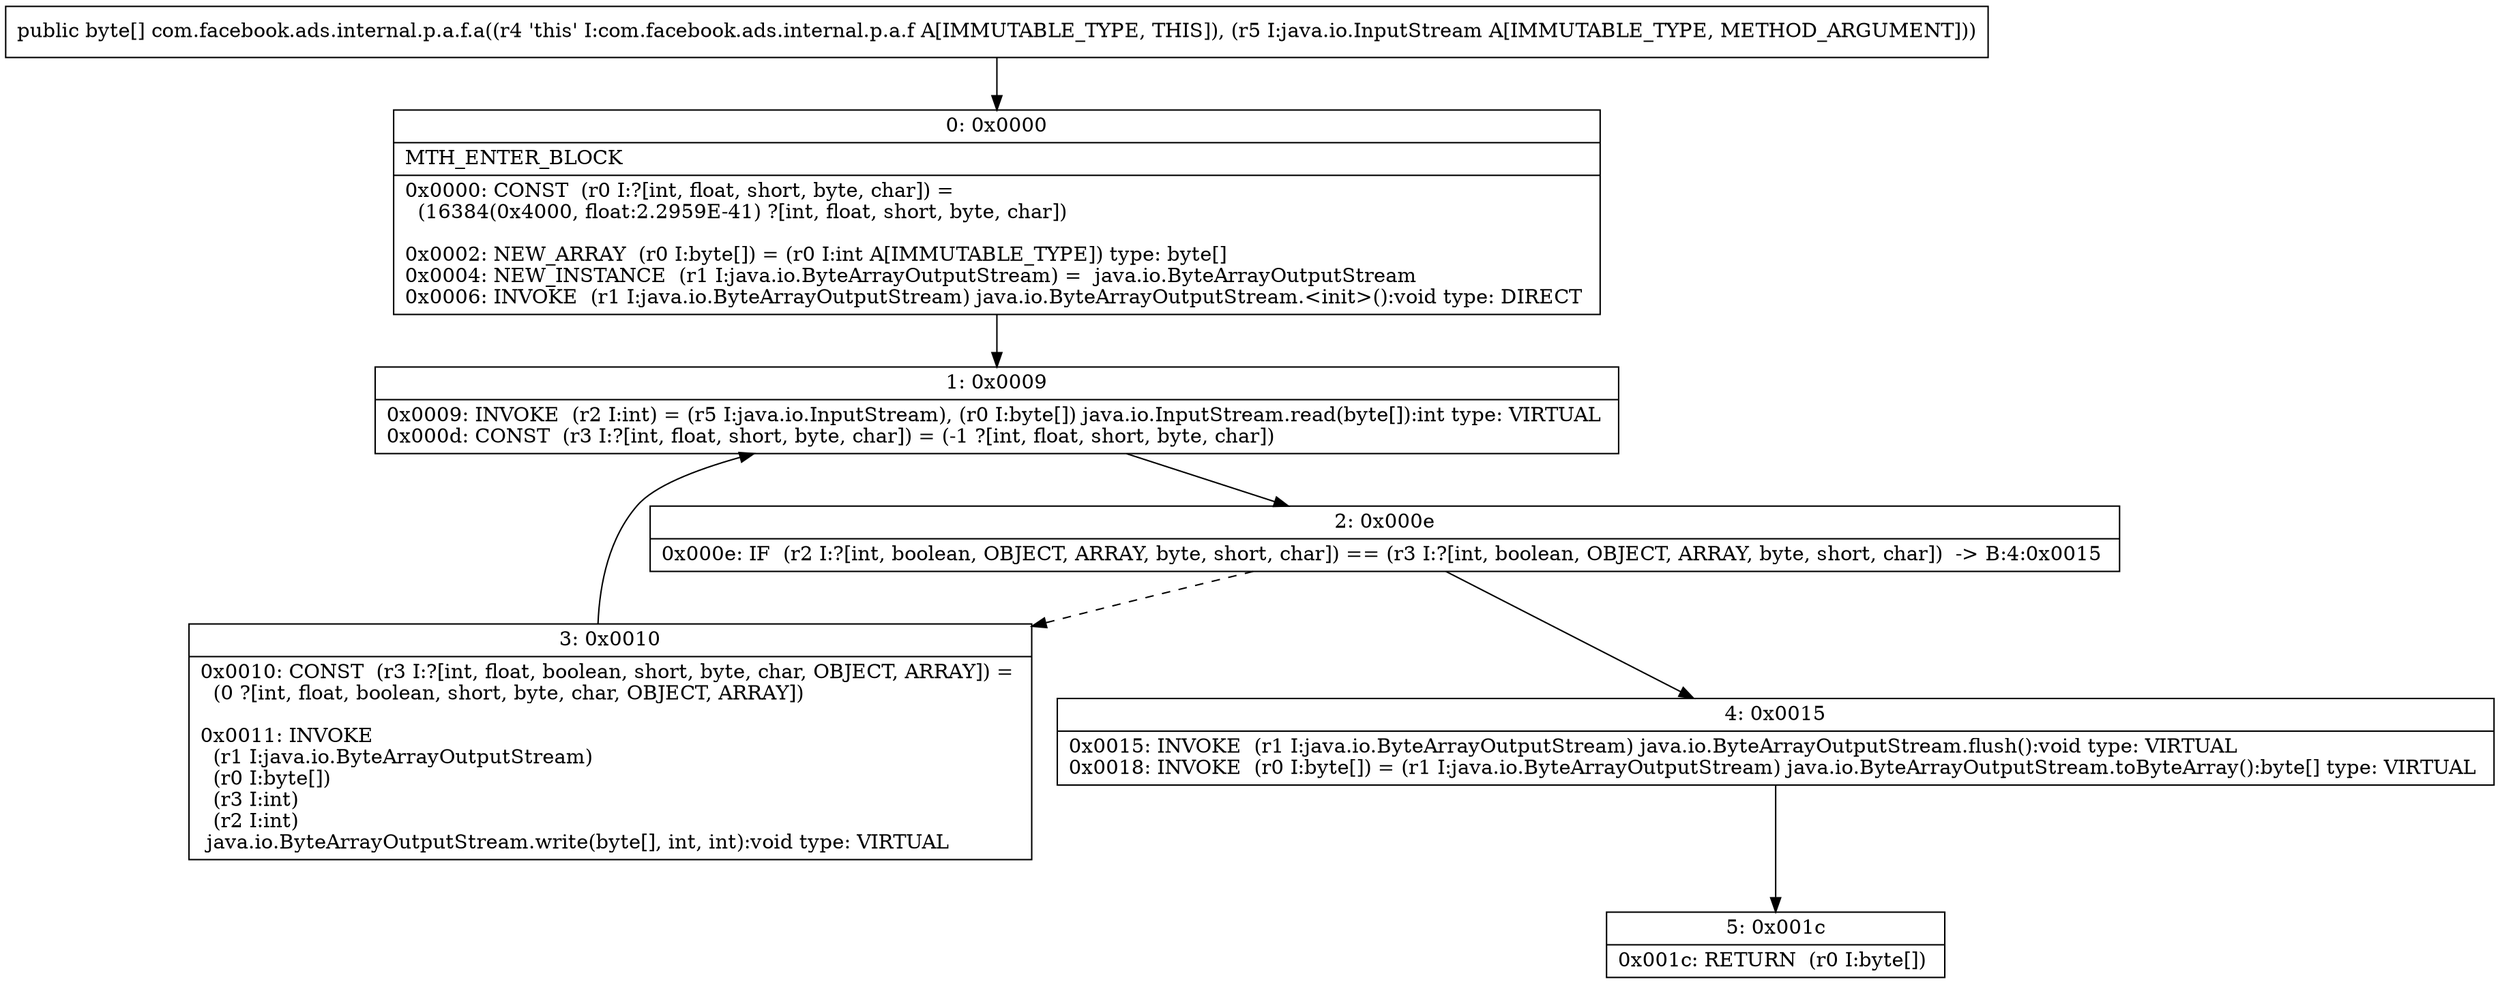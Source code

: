 digraph "CFG forcom.facebook.ads.internal.p.a.f.a(Ljava\/io\/InputStream;)[B" {
Node_0 [shape=record,label="{0\:\ 0x0000|MTH_ENTER_BLOCK\l|0x0000: CONST  (r0 I:?[int, float, short, byte, char]) = \l  (16384(0x4000, float:2.2959E\-41) ?[int, float, short, byte, char])\l \l0x0002: NEW_ARRAY  (r0 I:byte[]) = (r0 I:int A[IMMUTABLE_TYPE]) type: byte[] \l0x0004: NEW_INSTANCE  (r1 I:java.io.ByteArrayOutputStream) =  java.io.ByteArrayOutputStream \l0x0006: INVOKE  (r1 I:java.io.ByteArrayOutputStream) java.io.ByteArrayOutputStream.\<init\>():void type: DIRECT \l}"];
Node_1 [shape=record,label="{1\:\ 0x0009|0x0009: INVOKE  (r2 I:int) = (r5 I:java.io.InputStream), (r0 I:byte[]) java.io.InputStream.read(byte[]):int type: VIRTUAL \l0x000d: CONST  (r3 I:?[int, float, short, byte, char]) = (\-1 ?[int, float, short, byte, char]) \l}"];
Node_2 [shape=record,label="{2\:\ 0x000e|0x000e: IF  (r2 I:?[int, boolean, OBJECT, ARRAY, byte, short, char]) == (r3 I:?[int, boolean, OBJECT, ARRAY, byte, short, char])  \-\> B:4:0x0015 \l}"];
Node_3 [shape=record,label="{3\:\ 0x0010|0x0010: CONST  (r3 I:?[int, float, boolean, short, byte, char, OBJECT, ARRAY]) = \l  (0 ?[int, float, boolean, short, byte, char, OBJECT, ARRAY])\l \l0x0011: INVOKE  \l  (r1 I:java.io.ByteArrayOutputStream)\l  (r0 I:byte[])\l  (r3 I:int)\l  (r2 I:int)\l java.io.ByteArrayOutputStream.write(byte[], int, int):void type: VIRTUAL \l}"];
Node_4 [shape=record,label="{4\:\ 0x0015|0x0015: INVOKE  (r1 I:java.io.ByteArrayOutputStream) java.io.ByteArrayOutputStream.flush():void type: VIRTUAL \l0x0018: INVOKE  (r0 I:byte[]) = (r1 I:java.io.ByteArrayOutputStream) java.io.ByteArrayOutputStream.toByteArray():byte[] type: VIRTUAL \l}"];
Node_5 [shape=record,label="{5\:\ 0x001c|0x001c: RETURN  (r0 I:byte[]) \l}"];
MethodNode[shape=record,label="{public byte[] com.facebook.ads.internal.p.a.f.a((r4 'this' I:com.facebook.ads.internal.p.a.f A[IMMUTABLE_TYPE, THIS]), (r5 I:java.io.InputStream A[IMMUTABLE_TYPE, METHOD_ARGUMENT])) }"];
MethodNode -> Node_0;
Node_0 -> Node_1;
Node_1 -> Node_2;
Node_2 -> Node_3[style=dashed];
Node_2 -> Node_4;
Node_3 -> Node_1;
Node_4 -> Node_5;
}

